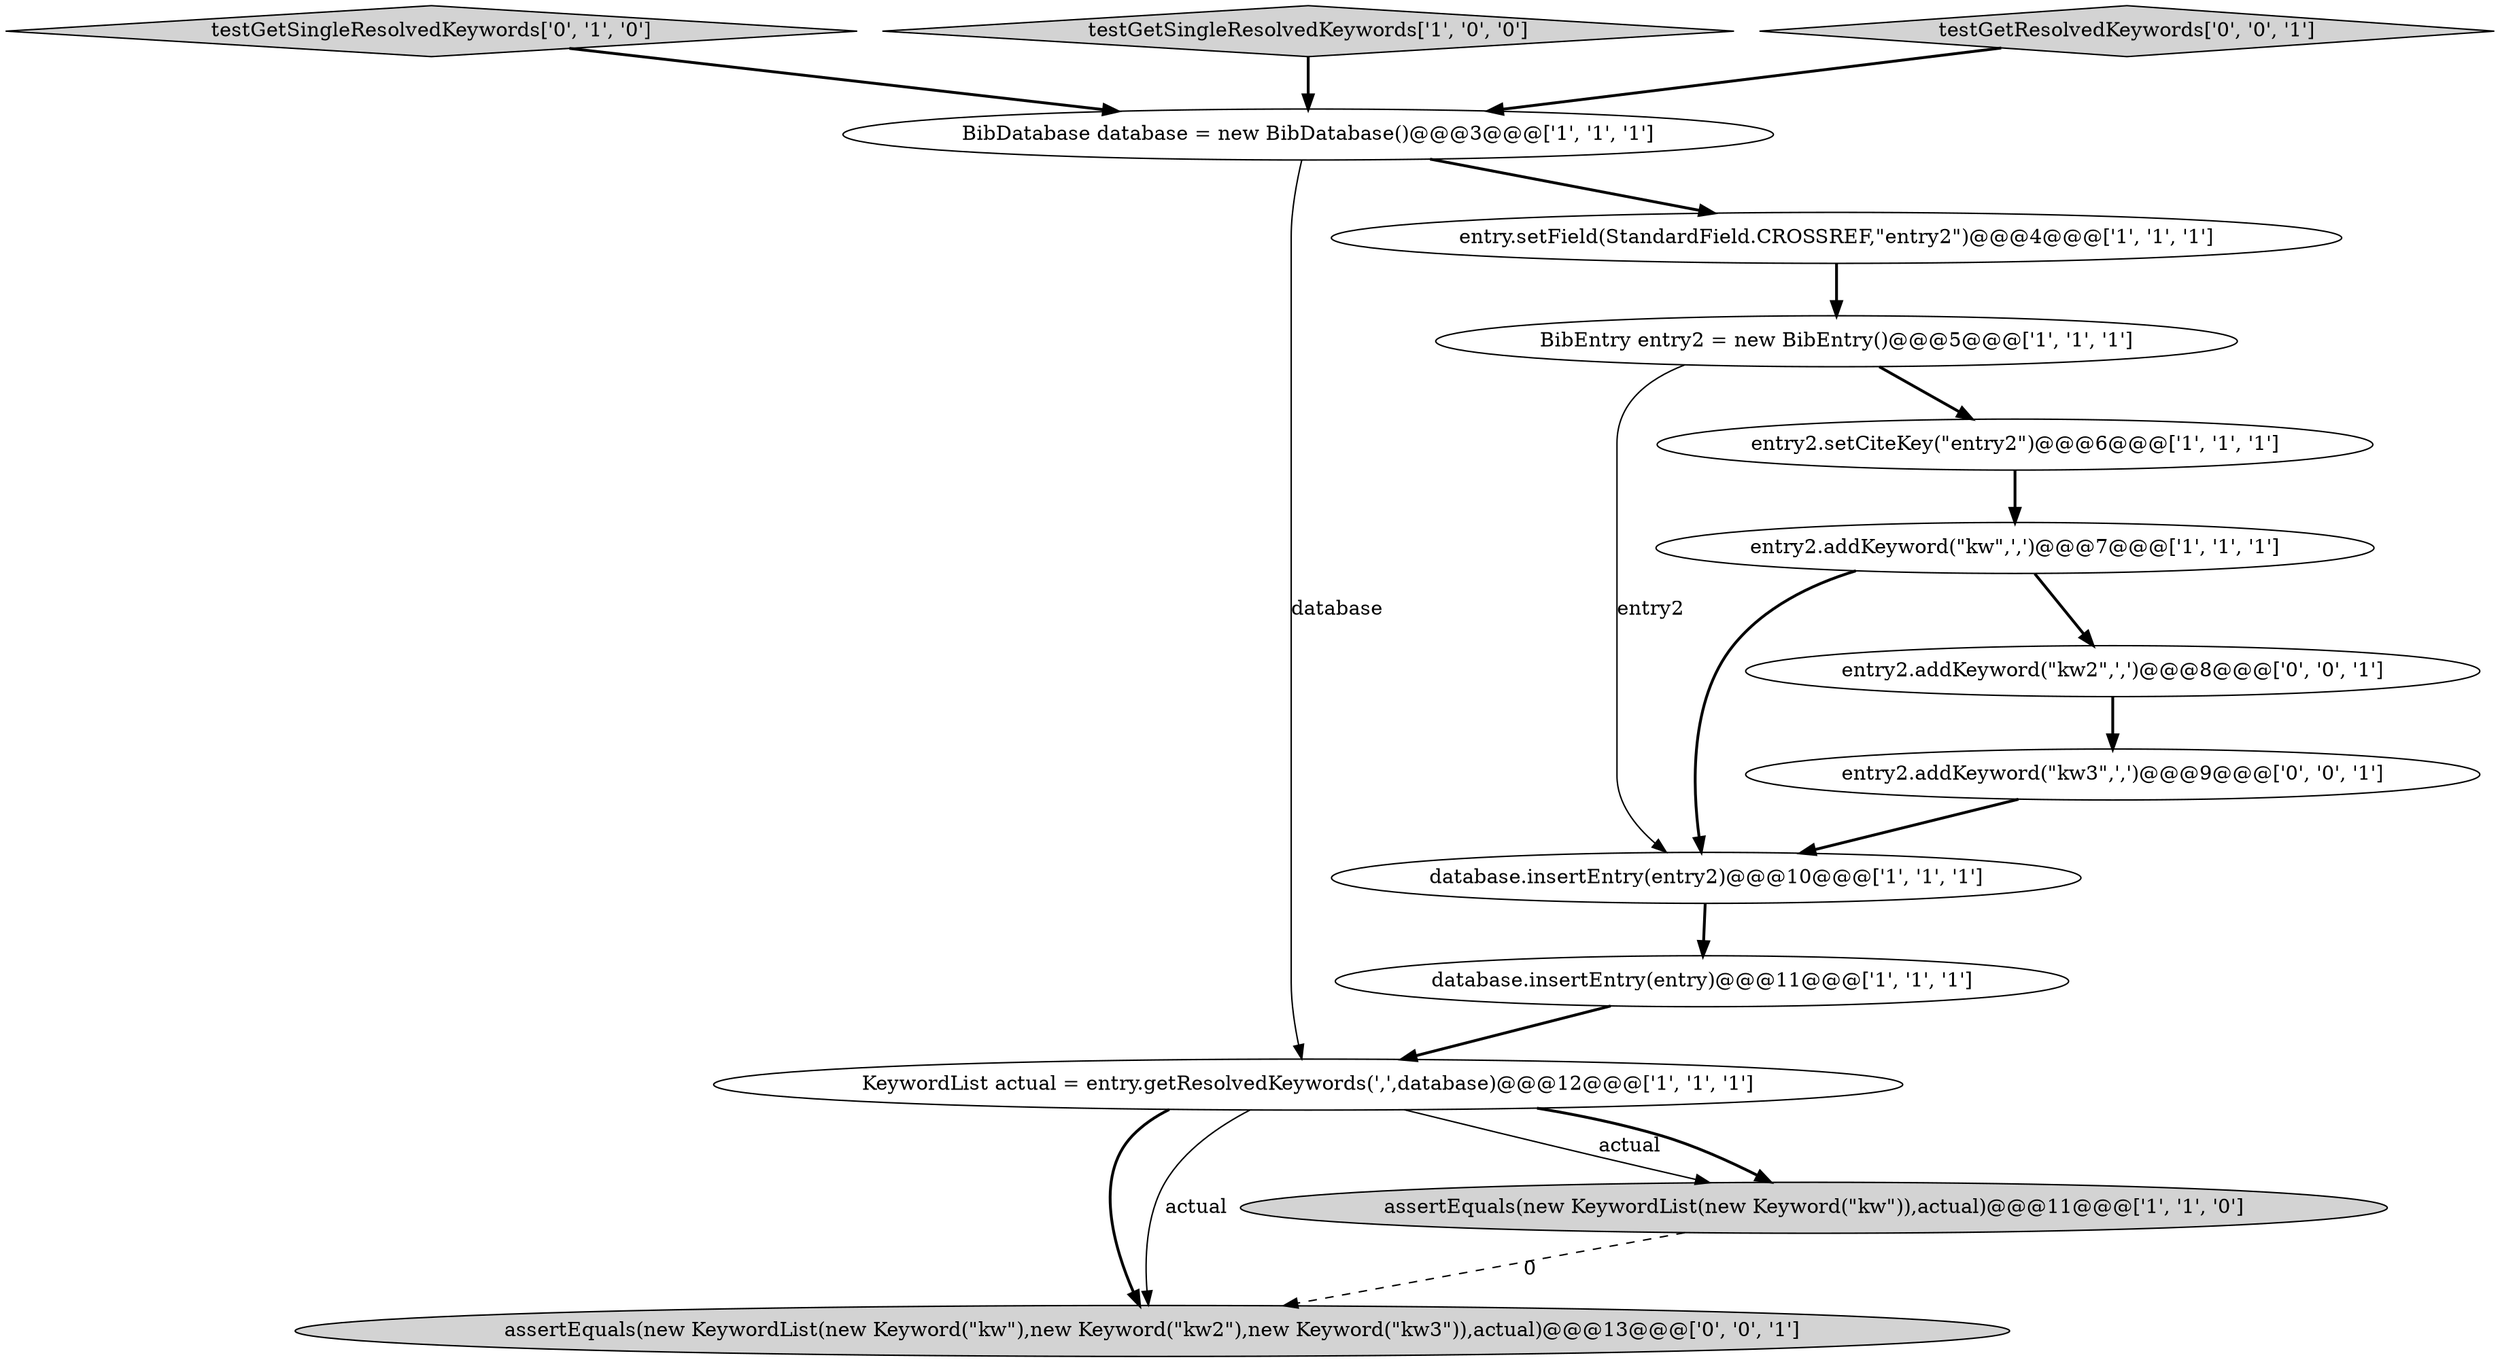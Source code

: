 digraph {
10 [style = filled, label = "testGetSingleResolvedKeywords['0', '1', '0']", fillcolor = lightgray, shape = diamond image = "AAA0AAABBB2BBB"];
9 [style = filled, label = "database.insertEntry(entry)@@@11@@@['1', '1', '1']", fillcolor = white, shape = ellipse image = "AAA0AAABBB1BBB"];
13 [style = filled, label = "entry2.addKeyword(\"kw3\",',')@@@9@@@['0', '0', '1']", fillcolor = white, shape = ellipse image = "AAA0AAABBB3BBB"];
3 [style = filled, label = "KeywordList actual = entry.getResolvedKeywords(',',database)@@@12@@@['1', '1', '1']", fillcolor = white, shape = ellipse image = "AAA0AAABBB1BBB"];
11 [style = filled, label = "assertEquals(new KeywordList(new Keyword(\"kw\"),new Keyword(\"kw2\"),new Keyword(\"kw3\")),actual)@@@13@@@['0', '0', '1']", fillcolor = lightgray, shape = ellipse image = "AAA0AAABBB3BBB"];
2 [style = filled, label = "entry2.addKeyword(\"kw\",',')@@@7@@@['1', '1', '1']", fillcolor = white, shape = ellipse image = "AAA0AAABBB1BBB"];
5 [style = filled, label = "database.insertEntry(entry2)@@@10@@@['1', '1', '1']", fillcolor = white, shape = ellipse image = "AAA0AAABBB1BBB"];
0 [style = filled, label = "BibDatabase database = new BibDatabase()@@@3@@@['1', '1', '1']", fillcolor = white, shape = ellipse image = "AAA0AAABBB1BBB"];
6 [style = filled, label = "assertEquals(new KeywordList(new Keyword(\"kw\")),actual)@@@11@@@['1', '1', '0']", fillcolor = lightgray, shape = ellipse image = "AAA0AAABBB1BBB"];
8 [style = filled, label = "entry2.setCiteKey(\"entry2\")@@@6@@@['1', '1', '1']", fillcolor = white, shape = ellipse image = "AAA0AAABBB1BBB"];
14 [style = filled, label = "entry2.addKeyword(\"kw2\",',')@@@8@@@['0', '0', '1']", fillcolor = white, shape = ellipse image = "AAA0AAABBB3BBB"];
7 [style = filled, label = "entry.setField(StandardField.CROSSREF,\"entry2\")@@@4@@@['1', '1', '1']", fillcolor = white, shape = ellipse image = "AAA0AAABBB1BBB"];
4 [style = filled, label = "testGetSingleResolvedKeywords['1', '0', '0']", fillcolor = lightgray, shape = diamond image = "AAA0AAABBB1BBB"];
1 [style = filled, label = "BibEntry entry2 = new BibEntry()@@@5@@@['1', '1', '1']", fillcolor = white, shape = ellipse image = "AAA0AAABBB1BBB"];
12 [style = filled, label = "testGetResolvedKeywords['0', '0', '1']", fillcolor = lightgray, shape = diamond image = "AAA0AAABBB3BBB"];
3->11 [style = bold, label=""];
0->3 [style = solid, label="database"];
9->3 [style = bold, label=""];
6->11 [style = dashed, label="0"];
3->6 [style = solid, label="actual"];
3->6 [style = bold, label=""];
7->1 [style = bold, label=""];
1->8 [style = bold, label=""];
14->13 [style = bold, label=""];
8->2 [style = bold, label=""];
5->9 [style = bold, label=""];
2->14 [style = bold, label=""];
1->5 [style = solid, label="entry2"];
12->0 [style = bold, label=""];
3->11 [style = solid, label="actual"];
10->0 [style = bold, label=""];
4->0 [style = bold, label=""];
2->5 [style = bold, label=""];
0->7 [style = bold, label=""];
13->5 [style = bold, label=""];
}

